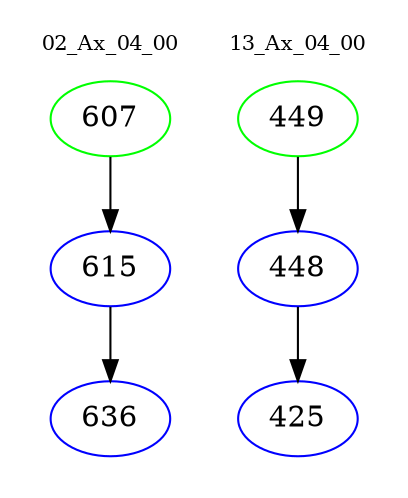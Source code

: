 digraph{
subgraph cluster_0 {
color = white
label = "02_Ax_04_00";
fontsize=10;
T0_607 [label="607", color="green"]
T0_607 -> T0_615 [color="black"]
T0_615 [label="615", color="blue"]
T0_615 -> T0_636 [color="black"]
T0_636 [label="636", color="blue"]
}
subgraph cluster_1 {
color = white
label = "13_Ax_04_00";
fontsize=10;
T1_449 [label="449", color="green"]
T1_449 -> T1_448 [color="black"]
T1_448 [label="448", color="blue"]
T1_448 -> T1_425 [color="black"]
T1_425 [label="425", color="blue"]
}
}

